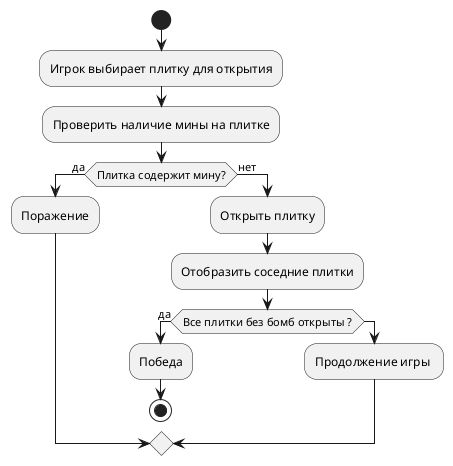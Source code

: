 @startuml
start
:Игрок выбирает плитку для открытия;
:Проверить наличие мины на плитке;
if (Плитка содержит мину?) then (да)
  :Поражение;
else (нет)
  :Открыть плитку;
  :Отобразить соседние плитки;
  if (Все плитки без бомб открыты ?) then (да)
    :Победа;
    stop
  else
    :Продолжение игры ;
  endif
endif

@enduml